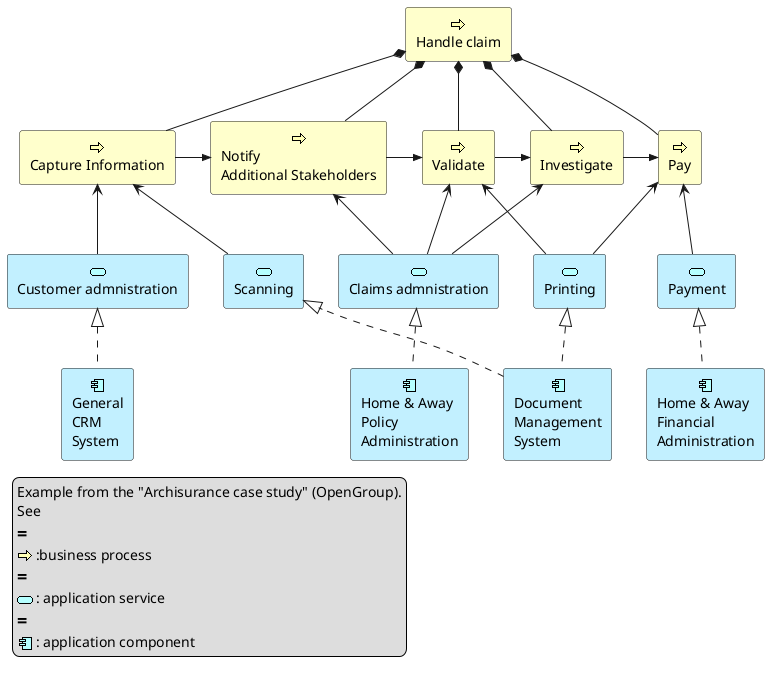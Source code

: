@startuml

sprite $bProcess jar:archimate/business-process
sprite $aService jar:archimate/application-service
sprite $aComponent jar:archimate/application-component

archimate #Business "Handle claim"  as HC <<business-process>>
archimate #Business "Capture Information"  as CI <<business-process>>
archimate #Business "Notify\nAdditional Stakeholders" as NAS <<business-process>>
archimate #Business "Validate" as V <<business-process>>
archimate #Business "Investigate" as I <<business-process>>
archimate #Business "Pay" as P <<business-process>>

HC *-down- CI
HC *-down- NAS
HC *-down- V
HC *-down- I
HC *-down- P

CI -right->> NAS
NAS -right->> V
V -right->> I
I -right->> P

archimate #APPLICATION "Scanning" as scanning <<application-service>>
archimate #APPLICATION "Customer admnistration" as customerAdministration <<application-service>>
archimate #APPLICATION "Claims admnistration" as claimsAdministration <<application-service>>
archimate #APPLICATION Printing  <<application-service>>
archimate #APPLICATION Payment  <<application-service>>

scanning -up-> CI
customerAdministration  -up-> CI
claimsAdministration -up-> NAS
claimsAdministration -up-> V
claimsAdministration -up-> I
Payment -up-> P

Printing -up-> V
Printing -up-> P

archimate #APPLICATION "Document\nManagement\nSystem" as DMS <<application-component>>
archimate #APPLICATION "General\nCRM\nSystem" as CRM <<application-component>>
archimate #APPLICATION "Home & Away\nPolicy\nAdministration" as HAPA <<application-component>>
archimate #APPLICATION "Home & Away\nFinancial\nAdministration" as HFPA <<application-component>>

DMS .up.|> scanning
DMS .up.|> Printing
CRM .up.|> customerAdministration
HAPA .up.|> claimsAdministration
HFPA .up.|> Payment

legend left
Example from the "Archisurance case study" (OpenGroup).
See 
==
<$bProcess> :business process
==
<$aService> : application service
==
<$aComponent> : application component
endlegend

@enduml